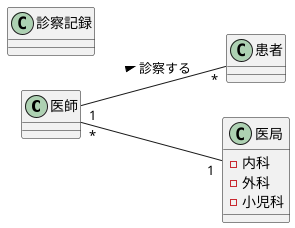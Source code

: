 @startuml 演習3-2_CL_医師と患者と医局と診療記録.pu

     left to right direction

    class 医師{}
    class 患者{}
    class 医局{
        - 内科
        - 外科
        - 小児科
    }
    class 診察記録{}

    医師 "1" -- "*" 患者:診察する >
    医師  "*" --"1"    医局

@enduml